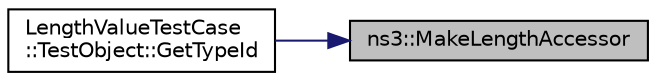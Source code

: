 digraph "ns3::MakeLengthAccessor"
{
 // LATEX_PDF_SIZE
  edge [fontname="Helvetica",fontsize="10",labelfontname="Helvetica",labelfontsize="10"];
  node [fontname="Helvetica",fontsize="10",shape=record];
  rankdir="RL";
  Node1 [label="ns3::MakeLengthAccessor",height=0.2,width=0.4,color="black", fillcolor="grey75", style="filled", fontcolor="black",tooltip="Create an AttributeAccessor for a class data member, or a lone class get functor or set method."];
  Node1 -> Node2 [dir="back",color="midnightblue",fontsize="10",style="solid",fontname="Helvetica"];
  Node2 [label="LengthValueTestCase\l::TestObject::GetTypeId",height=0.2,width=0.4,color="black", fillcolor="white", style="filled",URL="$class_length_value_test_case_1_1_test_object.html#a77bce1c815b942f1318f3f20e9fb9128",tooltip=" "];
}
